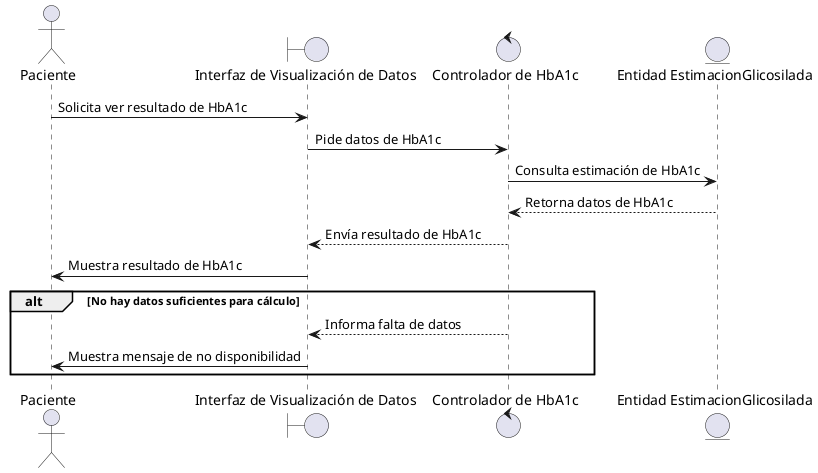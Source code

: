 @startuml
actor Paciente as p
boundary "Interfaz de Visualización de Datos" as vd
control "Controlador de HbA1c" as ch
entity "Entidad EstimacionGlicosilada" as eg

p -> vd : Solicita ver resultado de HbA1c
vd -> ch : Pide datos de HbA1c
ch -> eg : Consulta estimación de HbA1c
eg --> ch : Retorna datos de HbA1c
ch --> vd : Envía resultado de HbA1c
vd -> p : Muestra resultado de HbA1c

alt No hay datos suficientes para cálculo
    ch --> vd : Informa falta de datos
    vd -> p : Muestra mensaje de no disponibilidad
end
@enduml
